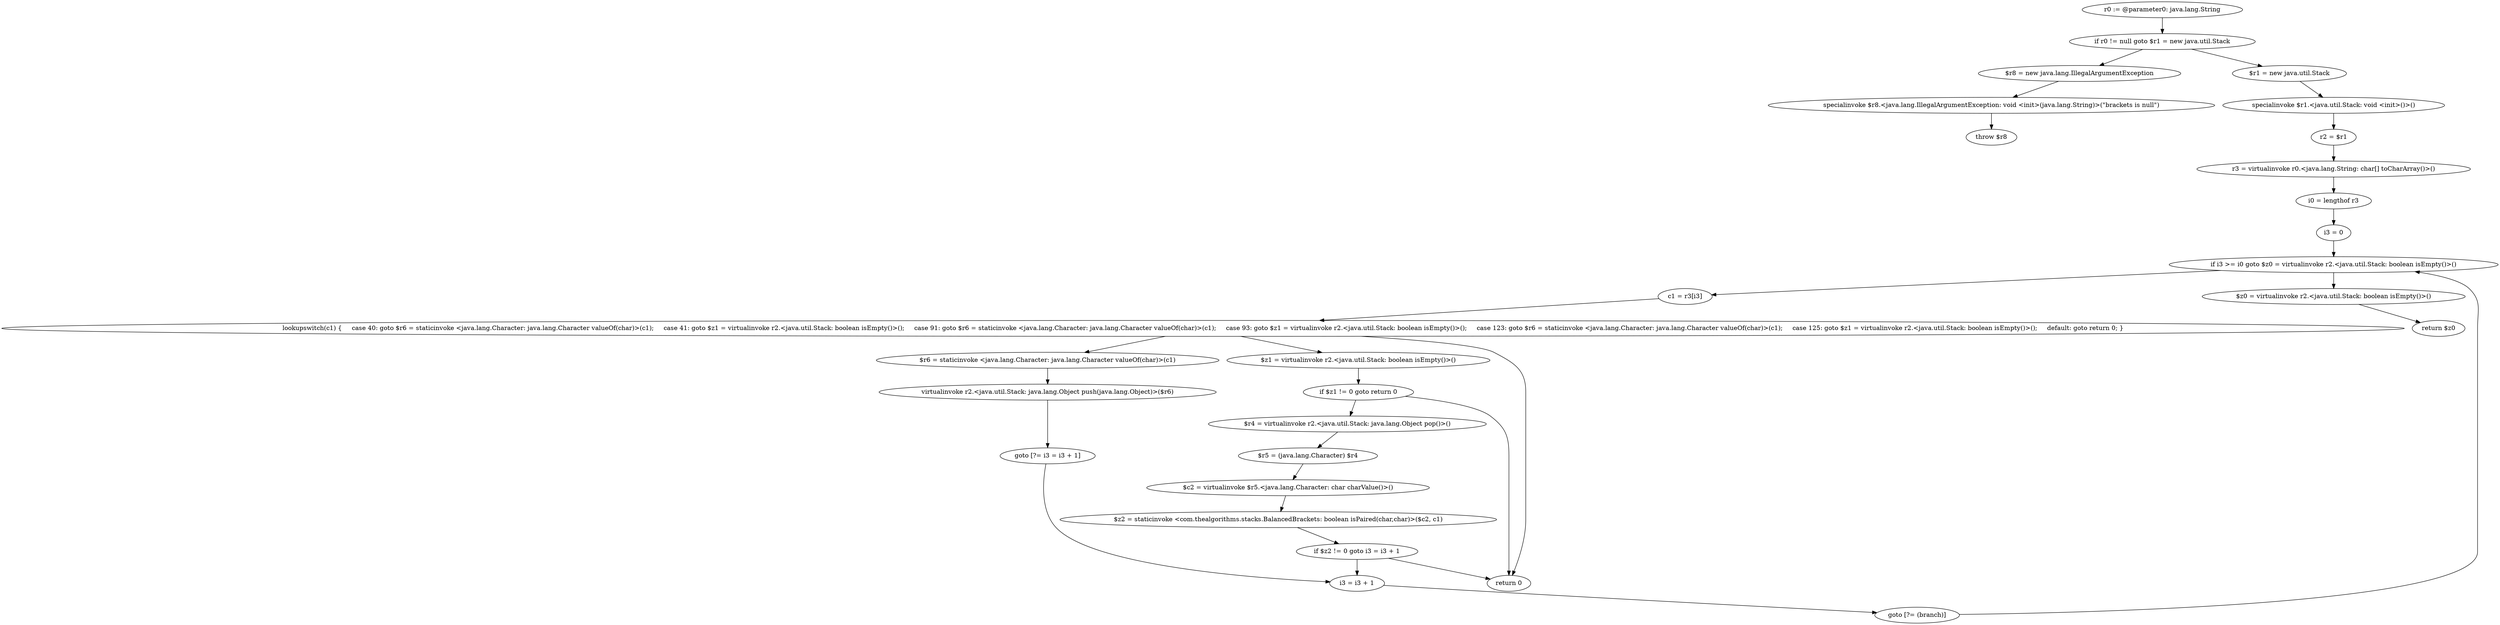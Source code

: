 digraph "unitGraph" {
    "r0 := @parameter0: java.lang.String"
    "if r0 != null goto $r1 = new java.util.Stack"
    "$r8 = new java.lang.IllegalArgumentException"
    "specialinvoke $r8.<java.lang.IllegalArgumentException: void <init>(java.lang.String)>(\"brackets is null\")"
    "throw $r8"
    "$r1 = new java.util.Stack"
    "specialinvoke $r1.<java.util.Stack: void <init>()>()"
    "r2 = $r1"
    "r3 = virtualinvoke r0.<java.lang.String: char[] toCharArray()>()"
    "i0 = lengthof r3"
    "i3 = 0"
    "if i3 >= i0 goto $z0 = virtualinvoke r2.<java.util.Stack: boolean isEmpty()>()"
    "c1 = r3[i3]"
    "lookupswitch(c1) {     case 40: goto $r6 = staticinvoke <java.lang.Character: java.lang.Character valueOf(char)>(c1);     case 41: goto $z1 = virtualinvoke r2.<java.util.Stack: boolean isEmpty()>();     case 91: goto $r6 = staticinvoke <java.lang.Character: java.lang.Character valueOf(char)>(c1);     case 93: goto $z1 = virtualinvoke r2.<java.util.Stack: boolean isEmpty()>();     case 123: goto $r6 = staticinvoke <java.lang.Character: java.lang.Character valueOf(char)>(c1);     case 125: goto $z1 = virtualinvoke r2.<java.util.Stack: boolean isEmpty()>();     default: goto return 0; }"
    "$r6 = staticinvoke <java.lang.Character: java.lang.Character valueOf(char)>(c1)"
    "virtualinvoke r2.<java.util.Stack: java.lang.Object push(java.lang.Object)>($r6)"
    "goto [?= i3 = i3 + 1]"
    "$z1 = virtualinvoke r2.<java.util.Stack: boolean isEmpty()>()"
    "if $z1 != 0 goto return 0"
    "$r4 = virtualinvoke r2.<java.util.Stack: java.lang.Object pop()>()"
    "$r5 = (java.lang.Character) $r4"
    "$c2 = virtualinvoke $r5.<java.lang.Character: char charValue()>()"
    "$z2 = staticinvoke <com.thealgorithms.stacks.BalancedBrackets: boolean isPaired(char,char)>($c2, c1)"
    "if $z2 != 0 goto i3 = i3 + 1"
    "return 0"
    "i3 = i3 + 1"
    "goto [?= (branch)]"
    "$z0 = virtualinvoke r2.<java.util.Stack: boolean isEmpty()>()"
    "return $z0"
    "r0 := @parameter0: java.lang.String"->"if r0 != null goto $r1 = new java.util.Stack";
    "if r0 != null goto $r1 = new java.util.Stack"->"$r8 = new java.lang.IllegalArgumentException";
    "if r0 != null goto $r1 = new java.util.Stack"->"$r1 = new java.util.Stack";
    "$r8 = new java.lang.IllegalArgumentException"->"specialinvoke $r8.<java.lang.IllegalArgumentException: void <init>(java.lang.String)>(\"brackets is null\")";
    "specialinvoke $r8.<java.lang.IllegalArgumentException: void <init>(java.lang.String)>(\"brackets is null\")"->"throw $r8";
    "$r1 = new java.util.Stack"->"specialinvoke $r1.<java.util.Stack: void <init>()>()";
    "specialinvoke $r1.<java.util.Stack: void <init>()>()"->"r2 = $r1";
    "r2 = $r1"->"r3 = virtualinvoke r0.<java.lang.String: char[] toCharArray()>()";
    "r3 = virtualinvoke r0.<java.lang.String: char[] toCharArray()>()"->"i0 = lengthof r3";
    "i0 = lengthof r3"->"i3 = 0";
    "i3 = 0"->"if i3 >= i0 goto $z0 = virtualinvoke r2.<java.util.Stack: boolean isEmpty()>()";
    "if i3 >= i0 goto $z0 = virtualinvoke r2.<java.util.Stack: boolean isEmpty()>()"->"c1 = r3[i3]";
    "if i3 >= i0 goto $z0 = virtualinvoke r2.<java.util.Stack: boolean isEmpty()>()"->"$z0 = virtualinvoke r2.<java.util.Stack: boolean isEmpty()>()";
    "c1 = r3[i3]"->"lookupswitch(c1) {     case 40: goto $r6 = staticinvoke <java.lang.Character: java.lang.Character valueOf(char)>(c1);     case 41: goto $z1 = virtualinvoke r2.<java.util.Stack: boolean isEmpty()>();     case 91: goto $r6 = staticinvoke <java.lang.Character: java.lang.Character valueOf(char)>(c1);     case 93: goto $z1 = virtualinvoke r2.<java.util.Stack: boolean isEmpty()>();     case 123: goto $r6 = staticinvoke <java.lang.Character: java.lang.Character valueOf(char)>(c1);     case 125: goto $z1 = virtualinvoke r2.<java.util.Stack: boolean isEmpty()>();     default: goto return 0; }";
    "lookupswitch(c1) {     case 40: goto $r6 = staticinvoke <java.lang.Character: java.lang.Character valueOf(char)>(c1);     case 41: goto $z1 = virtualinvoke r2.<java.util.Stack: boolean isEmpty()>();     case 91: goto $r6 = staticinvoke <java.lang.Character: java.lang.Character valueOf(char)>(c1);     case 93: goto $z1 = virtualinvoke r2.<java.util.Stack: boolean isEmpty()>();     case 123: goto $r6 = staticinvoke <java.lang.Character: java.lang.Character valueOf(char)>(c1);     case 125: goto $z1 = virtualinvoke r2.<java.util.Stack: boolean isEmpty()>();     default: goto return 0; }"->"$r6 = staticinvoke <java.lang.Character: java.lang.Character valueOf(char)>(c1)";
    "lookupswitch(c1) {     case 40: goto $r6 = staticinvoke <java.lang.Character: java.lang.Character valueOf(char)>(c1);     case 41: goto $z1 = virtualinvoke r2.<java.util.Stack: boolean isEmpty()>();     case 91: goto $r6 = staticinvoke <java.lang.Character: java.lang.Character valueOf(char)>(c1);     case 93: goto $z1 = virtualinvoke r2.<java.util.Stack: boolean isEmpty()>();     case 123: goto $r6 = staticinvoke <java.lang.Character: java.lang.Character valueOf(char)>(c1);     case 125: goto $z1 = virtualinvoke r2.<java.util.Stack: boolean isEmpty()>();     default: goto return 0; }"->"$z1 = virtualinvoke r2.<java.util.Stack: boolean isEmpty()>()";
    "lookupswitch(c1) {     case 40: goto $r6 = staticinvoke <java.lang.Character: java.lang.Character valueOf(char)>(c1);     case 41: goto $z1 = virtualinvoke r2.<java.util.Stack: boolean isEmpty()>();     case 91: goto $r6 = staticinvoke <java.lang.Character: java.lang.Character valueOf(char)>(c1);     case 93: goto $z1 = virtualinvoke r2.<java.util.Stack: boolean isEmpty()>();     case 123: goto $r6 = staticinvoke <java.lang.Character: java.lang.Character valueOf(char)>(c1);     case 125: goto $z1 = virtualinvoke r2.<java.util.Stack: boolean isEmpty()>();     default: goto return 0; }"->"return 0";
    "$r6 = staticinvoke <java.lang.Character: java.lang.Character valueOf(char)>(c1)"->"virtualinvoke r2.<java.util.Stack: java.lang.Object push(java.lang.Object)>($r6)";
    "virtualinvoke r2.<java.util.Stack: java.lang.Object push(java.lang.Object)>($r6)"->"goto [?= i3 = i3 + 1]";
    "goto [?= i3 = i3 + 1]"->"i3 = i3 + 1";
    "$z1 = virtualinvoke r2.<java.util.Stack: boolean isEmpty()>()"->"if $z1 != 0 goto return 0";
    "if $z1 != 0 goto return 0"->"$r4 = virtualinvoke r2.<java.util.Stack: java.lang.Object pop()>()";
    "if $z1 != 0 goto return 0"->"return 0";
    "$r4 = virtualinvoke r2.<java.util.Stack: java.lang.Object pop()>()"->"$r5 = (java.lang.Character) $r4";
    "$r5 = (java.lang.Character) $r4"->"$c2 = virtualinvoke $r5.<java.lang.Character: char charValue()>()";
    "$c2 = virtualinvoke $r5.<java.lang.Character: char charValue()>()"->"$z2 = staticinvoke <com.thealgorithms.stacks.BalancedBrackets: boolean isPaired(char,char)>($c2, c1)";
    "$z2 = staticinvoke <com.thealgorithms.stacks.BalancedBrackets: boolean isPaired(char,char)>($c2, c1)"->"if $z2 != 0 goto i3 = i3 + 1";
    "if $z2 != 0 goto i3 = i3 + 1"->"return 0";
    "if $z2 != 0 goto i3 = i3 + 1"->"i3 = i3 + 1";
    "i3 = i3 + 1"->"goto [?= (branch)]";
    "goto [?= (branch)]"->"if i3 >= i0 goto $z0 = virtualinvoke r2.<java.util.Stack: boolean isEmpty()>()";
    "$z0 = virtualinvoke r2.<java.util.Stack: boolean isEmpty()>()"->"return $z0";
}
